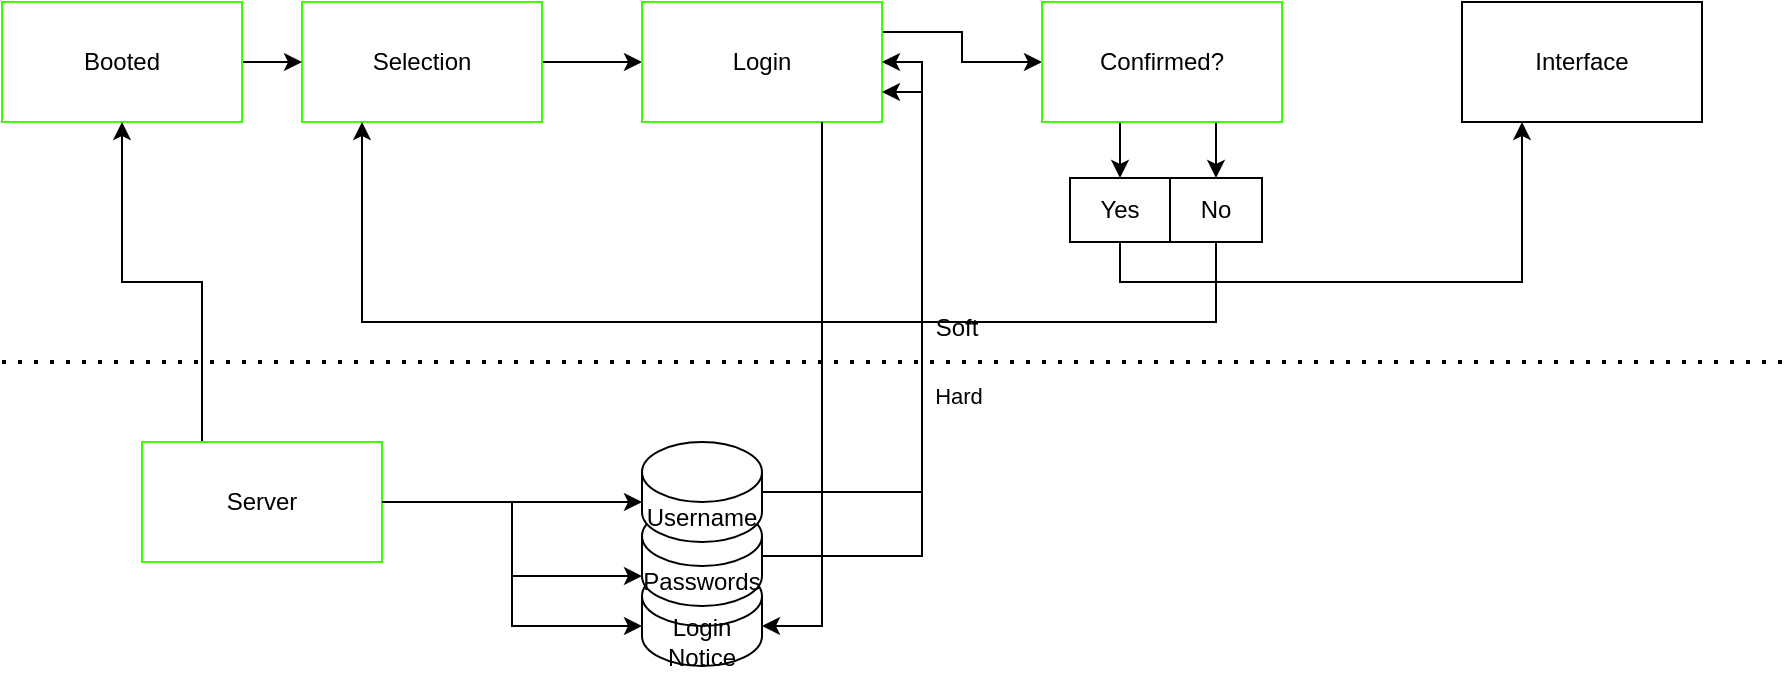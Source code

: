 <mxfile version="21.8.2" type="github">
  <diagram name="Page-1" id="q8DDtiyLQRSobtQ3qk2a">
    <mxGraphModel dx="1644" dy="432" grid="0" gridSize="10" guides="1" tooltips="1" connect="1" arrows="1" fold="1" page="1" pageScale="1" pageWidth="850" pageHeight="1100" math="0" shadow="0">
      <root>
        <mxCell id="0" />
        <mxCell id="1" parent="0" />
        <mxCell id="BnajCfSw2i4muXMbBNT6-50" style="edgeStyle=orthogonalEdgeStyle;rounded=0;orthogonalLoop=1;jettySize=auto;html=1;exitX=1;exitY=0.5;exitDx=0;exitDy=0;entryX=0;entryY=0.5;entryDx=0;entryDy=0;" edge="1" parent="1" source="BnajCfSw2i4muXMbBNT6-1" target="BnajCfSw2i4muXMbBNT6-2">
          <mxGeometry relative="1" as="geometry" />
        </mxCell>
        <mxCell id="BnajCfSw2i4muXMbBNT6-1" value="Selection" style="rounded=0;whiteSpace=wrap;html=1;strokeColor=#3CFF00;" vertex="1" parent="1">
          <mxGeometry x="70" y="260" width="120" height="60" as="geometry" />
        </mxCell>
        <mxCell id="BnajCfSw2i4muXMbBNT6-35" style="edgeStyle=orthogonalEdgeStyle;rounded=0;orthogonalLoop=1;jettySize=auto;html=1;exitX=1;exitY=0.25;exitDx=0;exitDy=0;entryX=0;entryY=0.5;entryDx=0;entryDy=0;" edge="1" parent="1" source="BnajCfSw2i4muXMbBNT6-2" target="BnajCfSw2i4muXMbBNT6-34">
          <mxGeometry relative="1" as="geometry" />
        </mxCell>
        <mxCell id="BnajCfSw2i4muXMbBNT6-2" value="Login" style="rounded=0;whiteSpace=wrap;html=1;strokeColor=#3CFF00;" vertex="1" parent="1">
          <mxGeometry x="240" y="260" width="120" height="60" as="geometry" />
        </mxCell>
        <mxCell id="BnajCfSw2i4muXMbBNT6-5" style="edgeStyle=orthogonalEdgeStyle;rounded=0;orthogonalLoop=1;jettySize=auto;html=1;exitX=1;exitY=0.5;exitDx=0;exitDy=0;entryX=0;entryY=0.5;entryDx=0;entryDy=0;" edge="1" parent="1" source="BnajCfSw2i4muXMbBNT6-4" target="BnajCfSw2i4muXMbBNT6-1">
          <mxGeometry relative="1" as="geometry" />
        </mxCell>
        <mxCell id="BnajCfSw2i4muXMbBNT6-4" value="Booted" style="rounded=0;whiteSpace=wrap;html=1;strokeColor=#3CFF00;" vertex="1" parent="1">
          <mxGeometry x="-80" y="260" width="120" height="60" as="geometry" />
        </mxCell>
        <mxCell id="BnajCfSw2i4muXMbBNT6-9" value="" style="endArrow=none;dashed=1;html=1;dashPattern=1 3;strokeWidth=2;rounded=0;" edge="1" parent="1">
          <mxGeometry width="50" height="50" relative="1" as="geometry">
            <mxPoint x="-80" y="440" as="sourcePoint" />
            <mxPoint x="810" y="440" as="targetPoint" />
          </mxGeometry>
        </mxCell>
        <mxCell id="BnajCfSw2i4muXMbBNT6-11" value="Hard" style="edgeLabel;html=1;align=center;verticalAlign=middle;resizable=0;points=[];" vertex="1" connectable="0" parent="BnajCfSw2i4muXMbBNT6-9">
          <mxGeometry x="0.067" y="-8" relative="1" as="geometry">
            <mxPoint x="3" y="9" as="offset" />
          </mxGeometry>
        </mxCell>
        <mxCell id="BnajCfSw2i4muXMbBNT6-12" value="Soft" style="text;html=1;align=center;verticalAlign=middle;resizable=0;points=[];autosize=1;strokeColor=none;fillColor=none;" vertex="1" parent="1">
          <mxGeometry x="377" y="408" width="40" height="30" as="geometry" />
        </mxCell>
        <mxCell id="BnajCfSw2i4muXMbBNT6-17" style="edgeStyle=orthogonalEdgeStyle;rounded=0;orthogonalLoop=1;jettySize=auto;html=1;exitX=0.25;exitY=0;exitDx=0;exitDy=0;entryX=0.5;entryY=1;entryDx=0;entryDy=0;" edge="1" parent="1" source="BnajCfSw2i4muXMbBNT6-15" target="BnajCfSw2i4muXMbBNT6-4">
          <mxGeometry relative="1" as="geometry" />
        </mxCell>
        <mxCell id="BnajCfSw2i4muXMbBNT6-15" value="Server" style="rounded=0;whiteSpace=wrap;html=1;strokeColor=#3CFF00;" vertex="1" parent="1">
          <mxGeometry x="-10" y="480" width="120" height="60" as="geometry" />
        </mxCell>
        <mxCell id="BnajCfSw2i4muXMbBNT6-21" value="" style="group;fontStyle=4;strokeColor=none;" vertex="1" connectable="0" parent="1">
          <mxGeometry x="240" y="480" width="60" height="112" as="geometry" />
        </mxCell>
        <mxCell id="BnajCfSw2i4muXMbBNT6-18" value="Login Notice" style="shape=cylinder3;whiteSpace=wrap;html=1;boundedLbl=1;backgroundOutline=1;size=15;" vertex="1" parent="BnajCfSw2i4muXMbBNT6-21">
          <mxGeometry y="62" width="60" height="50" as="geometry" />
        </mxCell>
        <mxCell id="BnajCfSw2i4muXMbBNT6-19" value="Passwords" style="shape=cylinder3;whiteSpace=wrap;html=1;boundedLbl=1;backgroundOutline=1;size=15;" vertex="1" parent="BnajCfSw2i4muXMbBNT6-21">
          <mxGeometry y="32" width="60" height="50" as="geometry" />
        </mxCell>
        <mxCell id="BnajCfSw2i4muXMbBNT6-20" value="Username" style="shape=cylinder3;whiteSpace=wrap;html=1;boundedLbl=1;backgroundOutline=1;size=15;" vertex="1" parent="BnajCfSw2i4muXMbBNT6-21">
          <mxGeometry width="60" height="50" as="geometry" />
        </mxCell>
        <mxCell id="BnajCfSw2i4muXMbBNT6-24" style="edgeStyle=orthogonalEdgeStyle;rounded=0;orthogonalLoop=1;jettySize=auto;html=1;exitX=1;exitY=0.5;exitDx=0;exitDy=0;exitPerimeter=0;entryX=1;entryY=0.75;entryDx=0;entryDy=0;" edge="1" parent="1" source="BnajCfSw2i4muXMbBNT6-20" target="BnajCfSw2i4muXMbBNT6-2">
          <mxGeometry relative="1" as="geometry" />
        </mxCell>
        <mxCell id="BnajCfSw2i4muXMbBNT6-25" style="edgeStyle=orthogonalEdgeStyle;rounded=0;orthogonalLoop=1;jettySize=auto;html=1;exitX=1;exitY=0.5;exitDx=0;exitDy=0;exitPerimeter=0;entryX=1;entryY=0.5;entryDx=0;entryDy=0;" edge="1" parent="1" source="BnajCfSw2i4muXMbBNT6-19" target="BnajCfSw2i4muXMbBNT6-2">
          <mxGeometry relative="1" as="geometry" />
        </mxCell>
        <mxCell id="BnajCfSw2i4muXMbBNT6-27" style="edgeStyle=orthogonalEdgeStyle;rounded=0;orthogonalLoop=1;jettySize=auto;html=1;exitX=1;exitY=0.5;exitDx=0;exitDy=0;entryX=0;entryY=0;entryDx=0;entryDy=30;entryPerimeter=0;" edge="1" parent="1" source="BnajCfSw2i4muXMbBNT6-15" target="BnajCfSw2i4muXMbBNT6-20">
          <mxGeometry relative="1" as="geometry" />
        </mxCell>
        <mxCell id="BnajCfSw2i4muXMbBNT6-28" style="edgeStyle=orthogonalEdgeStyle;rounded=0;orthogonalLoop=1;jettySize=auto;html=1;exitX=1;exitY=0.5;exitDx=0;exitDy=0;entryX=0;entryY=1;entryDx=0;entryDy=-15;entryPerimeter=0;" edge="1" parent="1" source="BnajCfSw2i4muXMbBNT6-15" target="BnajCfSw2i4muXMbBNT6-19">
          <mxGeometry relative="1" as="geometry" />
        </mxCell>
        <mxCell id="BnajCfSw2i4muXMbBNT6-29" style="edgeStyle=orthogonalEdgeStyle;rounded=0;orthogonalLoop=1;jettySize=auto;html=1;exitX=1;exitY=0.5;exitDx=0;exitDy=0;entryX=0;entryY=0;entryDx=0;entryDy=30;entryPerimeter=0;" edge="1" parent="1" source="BnajCfSw2i4muXMbBNT6-15" target="BnajCfSw2i4muXMbBNT6-18">
          <mxGeometry relative="1" as="geometry" />
        </mxCell>
        <mxCell id="BnajCfSw2i4muXMbBNT6-32" style="edgeStyle=orthogonalEdgeStyle;rounded=0;orthogonalLoop=1;jettySize=auto;html=1;exitX=0.75;exitY=1;exitDx=0;exitDy=0;entryX=1;entryY=0;entryDx=0;entryDy=30;entryPerimeter=0;" edge="1" parent="1" source="BnajCfSw2i4muXMbBNT6-2" target="BnajCfSw2i4muXMbBNT6-18">
          <mxGeometry relative="1" as="geometry" />
        </mxCell>
        <mxCell id="BnajCfSw2i4muXMbBNT6-39" style="edgeStyle=orthogonalEdgeStyle;rounded=0;orthogonalLoop=1;jettySize=auto;html=1;exitX=0.25;exitY=1;exitDx=0;exitDy=0;entryX=0.5;entryY=0;entryDx=0;entryDy=0;" edge="1" parent="1" source="BnajCfSw2i4muXMbBNT6-34" target="BnajCfSw2i4muXMbBNT6-37">
          <mxGeometry relative="1" as="geometry" />
        </mxCell>
        <mxCell id="BnajCfSw2i4muXMbBNT6-40" style="edgeStyle=orthogonalEdgeStyle;rounded=0;orthogonalLoop=1;jettySize=auto;html=1;exitX=0.75;exitY=1;exitDx=0;exitDy=0;entryX=0.5;entryY=0;entryDx=0;entryDy=0;" edge="1" parent="1" source="BnajCfSw2i4muXMbBNT6-34" target="BnajCfSw2i4muXMbBNT6-38">
          <mxGeometry relative="1" as="geometry" />
        </mxCell>
        <mxCell id="BnajCfSw2i4muXMbBNT6-34" value="Confirmed?" style="rounded=0;whiteSpace=wrap;html=1;strokeColor=#3CFF00;" vertex="1" parent="1">
          <mxGeometry x="440" y="260" width="120" height="60" as="geometry" />
        </mxCell>
        <mxCell id="BnajCfSw2i4muXMbBNT6-48" style="edgeStyle=orthogonalEdgeStyle;rounded=0;orthogonalLoop=1;jettySize=auto;html=1;exitX=0.5;exitY=1;exitDx=0;exitDy=0;entryX=0.25;entryY=1;entryDx=0;entryDy=0;" edge="1" parent="1" source="BnajCfSw2i4muXMbBNT6-37" target="BnajCfSw2i4muXMbBNT6-47">
          <mxGeometry relative="1" as="geometry" />
        </mxCell>
        <mxCell id="BnajCfSw2i4muXMbBNT6-37" value="Yes" style="rounded=0;whiteSpace=wrap;html=1;" vertex="1" parent="1">
          <mxGeometry x="454" y="348" width="50" height="32" as="geometry" />
        </mxCell>
        <mxCell id="BnajCfSw2i4muXMbBNT6-49" style="edgeStyle=orthogonalEdgeStyle;rounded=0;orthogonalLoop=1;jettySize=auto;html=1;exitX=0.5;exitY=1;exitDx=0;exitDy=0;entryX=0.25;entryY=1;entryDx=0;entryDy=0;" edge="1" parent="1" source="BnajCfSw2i4muXMbBNT6-38" target="BnajCfSw2i4muXMbBNT6-1">
          <mxGeometry relative="1" as="geometry">
            <Array as="points">
              <mxPoint x="527" y="420" />
              <mxPoint x="100" y="420" />
            </Array>
          </mxGeometry>
        </mxCell>
        <mxCell id="BnajCfSw2i4muXMbBNT6-38" value="No" style="rounded=0;whiteSpace=wrap;html=1;" vertex="1" parent="1">
          <mxGeometry x="504" y="348" width="46" height="32" as="geometry" />
        </mxCell>
        <mxCell id="BnajCfSw2i4muXMbBNT6-47" value="Interface" style="rounded=0;whiteSpace=wrap;html=1;" vertex="1" parent="1">
          <mxGeometry x="650" y="260" width="120" height="60" as="geometry" />
        </mxCell>
      </root>
    </mxGraphModel>
  </diagram>
</mxfile>

